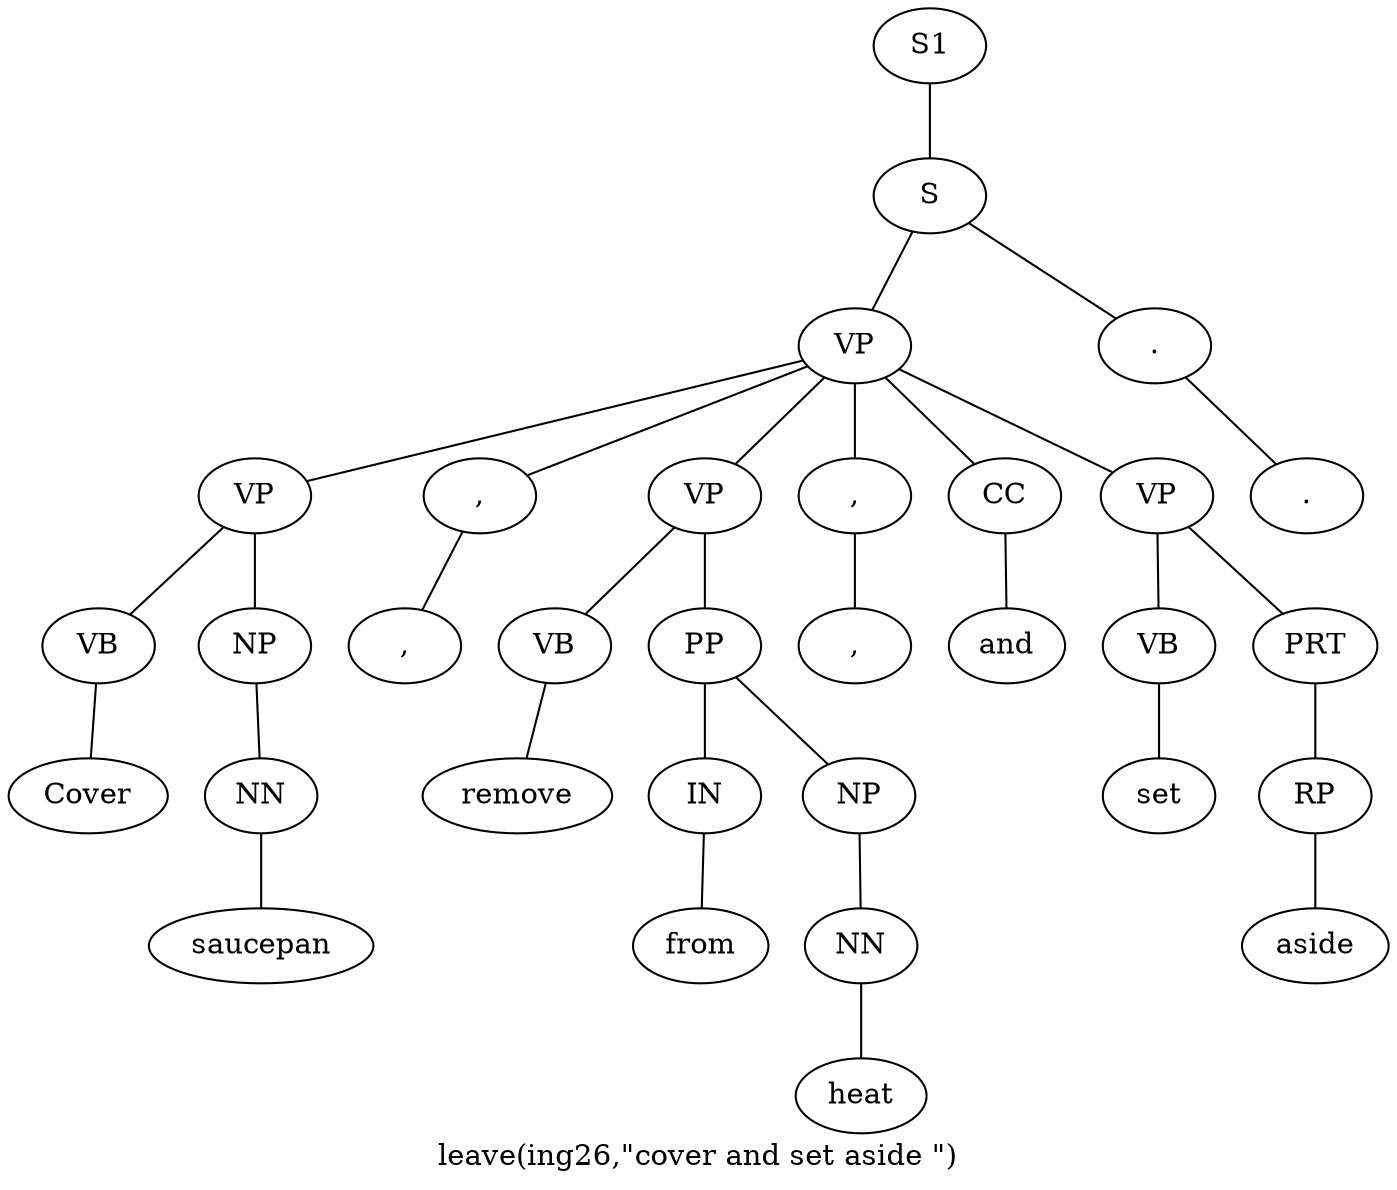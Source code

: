 graph SyntaxGraph {
	label = "leave(ing26,\"cover and set aside \")";
	Node0 [label="S1"];
	Node1 [label="S"];
	Node2 [label="VP"];
	Node3 [label="VP"];
	Node4 [label="VB"];
	Node5 [label="Cover"];
	Node6 [label="NP"];
	Node7 [label="NN"];
	Node8 [label="saucepan"];
	Node9 [label=","];
	Node10 [label=","];
	Node11 [label="VP"];
	Node12 [label="VB"];
	Node13 [label="remove"];
	Node14 [label="PP"];
	Node15 [label="IN"];
	Node16 [label="from"];
	Node17 [label="NP"];
	Node18 [label="NN"];
	Node19 [label="heat"];
	Node20 [label=","];
	Node21 [label=","];
	Node22 [label="CC"];
	Node23 [label="and"];
	Node24 [label="VP"];
	Node25 [label="VB"];
	Node26 [label="set"];
	Node27 [label="PRT"];
	Node28 [label="RP"];
	Node29 [label="aside"];
	Node30 [label="."];
	Node31 [label="."];

	Node0 -- Node1;
	Node1 -- Node2;
	Node1 -- Node30;
	Node2 -- Node3;
	Node2 -- Node9;
	Node2 -- Node11;
	Node2 -- Node20;
	Node2 -- Node22;
	Node2 -- Node24;
	Node3 -- Node4;
	Node3 -- Node6;
	Node4 -- Node5;
	Node6 -- Node7;
	Node7 -- Node8;
	Node9 -- Node10;
	Node11 -- Node12;
	Node11 -- Node14;
	Node12 -- Node13;
	Node14 -- Node15;
	Node14 -- Node17;
	Node15 -- Node16;
	Node17 -- Node18;
	Node18 -- Node19;
	Node20 -- Node21;
	Node22 -- Node23;
	Node24 -- Node25;
	Node24 -- Node27;
	Node25 -- Node26;
	Node27 -- Node28;
	Node28 -- Node29;
	Node30 -- Node31;
}
